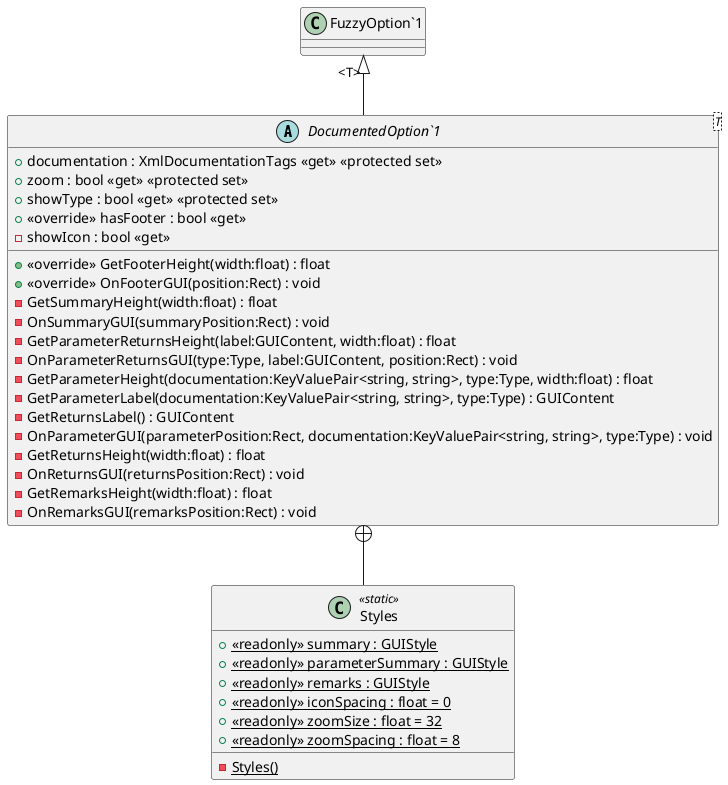 @startuml
abstract class "DocumentedOption`1"<T> {
    + documentation : XmlDocumentationTags <<get>> <<protected set>>
    + zoom : bool <<get>> <<protected set>>
    + showType : bool <<get>> <<protected set>>
    + <<override>> hasFooter : bool <<get>>
    - showIcon : bool <<get>>
    + <<override>> GetFooterHeight(width:float) : float
    + <<override>> OnFooterGUI(position:Rect) : void
    - GetSummaryHeight(width:float) : float
    - OnSummaryGUI(summaryPosition:Rect) : void
    - GetParameterReturnsHeight(label:GUIContent, width:float) : float
    - OnParameterReturnsGUI(type:Type, label:GUIContent, position:Rect) : void
    - GetParameterHeight(documentation:KeyValuePair<string, string>, type:Type, width:float) : float
    - GetParameterLabel(documentation:KeyValuePair<string, string>, type:Type) : GUIContent
    - GetReturnsLabel() : GUIContent
    - OnParameterGUI(parameterPosition:Rect, documentation:KeyValuePair<string, string>, type:Type) : void
    - GetReturnsHeight(width:float) : float
    - OnReturnsGUI(returnsPosition:Rect) : void
    - GetRemarksHeight(width:float) : float
    - OnRemarksGUI(remarksPosition:Rect) : void
}
class Styles <<static>> {
    {static} - Styles()
    + {static} <<readonly>> summary : GUIStyle
    + {static} <<readonly>> parameterSummary : GUIStyle
    + {static} <<readonly>> remarks : GUIStyle
    + {static} <<readonly>> iconSpacing : float = 0
    + {static} <<readonly>> zoomSize : float = 32
    + {static} <<readonly>> zoomSpacing : float = 8
}
"FuzzyOption`1" "<T>" <|-- "DocumentedOption`1"
"DocumentedOption`1" +-- Styles
@enduml
